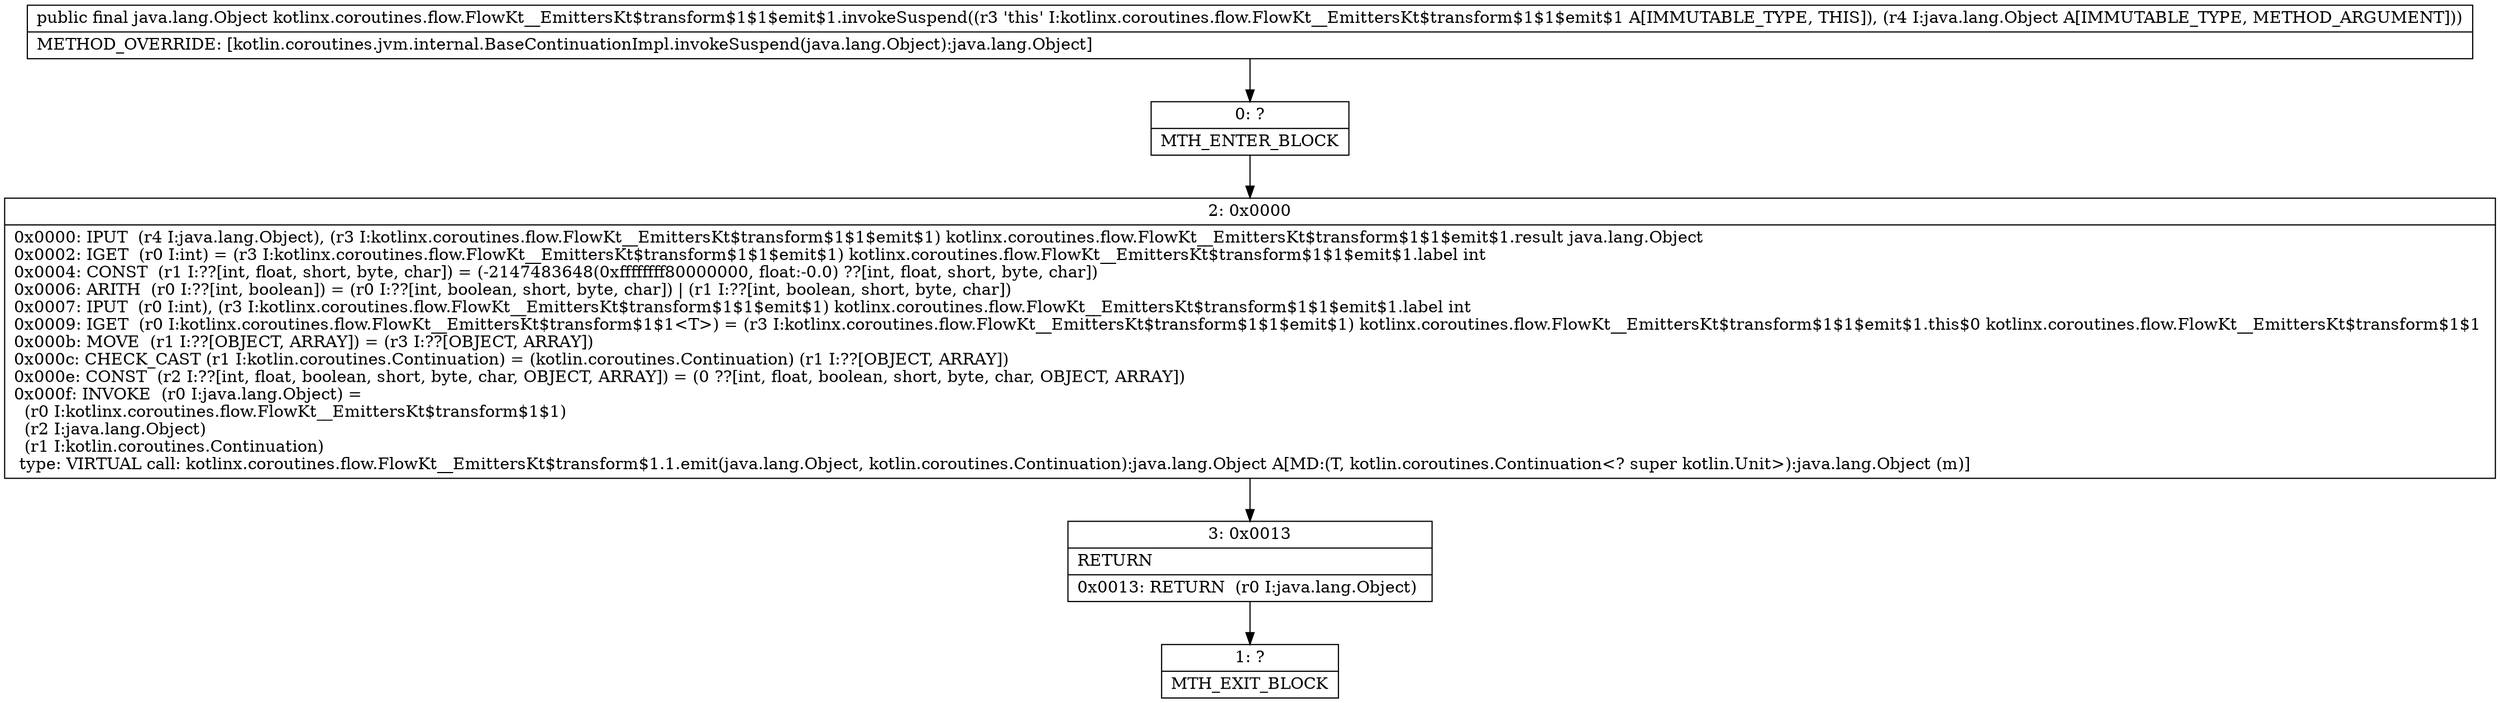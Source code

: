 digraph "CFG forkotlinx.coroutines.flow.FlowKt__EmittersKt$transform$1$1$emit$1.invokeSuspend(Ljava\/lang\/Object;)Ljava\/lang\/Object;" {
Node_0 [shape=record,label="{0\:\ ?|MTH_ENTER_BLOCK\l}"];
Node_2 [shape=record,label="{2\:\ 0x0000|0x0000: IPUT  (r4 I:java.lang.Object), (r3 I:kotlinx.coroutines.flow.FlowKt__EmittersKt$transform$1$1$emit$1) kotlinx.coroutines.flow.FlowKt__EmittersKt$transform$1$1$emit$1.result java.lang.Object \l0x0002: IGET  (r0 I:int) = (r3 I:kotlinx.coroutines.flow.FlowKt__EmittersKt$transform$1$1$emit$1) kotlinx.coroutines.flow.FlowKt__EmittersKt$transform$1$1$emit$1.label int \l0x0004: CONST  (r1 I:??[int, float, short, byte, char]) = (\-2147483648(0xffffffff80000000, float:\-0.0) ??[int, float, short, byte, char]) \l0x0006: ARITH  (r0 I:??[int, boolean]) = (r0 I:??[int, boolean, short, byte, char]) \| (r1 I:??[int, boolean, short, byte, char]) \l0x0007: IPUT  (r0 I:int), (r3 I:kotlinx.coroutines.flow.FlowKt__EmittersKt$transform$1$1$emit$1) kotlinx.coroutines.flow.FlowKt__EmittersKt$transform$1$1$emit$1.label int \l0x0009: IGET  (r0 I:kotlinx.coroutines.flow.FlowKt__EmittersKt$transform$1$1\<T\>) = (r3 I:kotlinx.coroutines.flow.FlowKt__EmittersKt$transform$1$1$emit$1) kotlinx.coroutines.flow.FlowKt__EmittersKt$transform$1$1$emit$1.this$0 kotlinx.coroutines.flow.FlowKt__EmittersKt$transform$1$1 \l0x000b: MOVE  (r1 I:??[OBJECT, ARRAY]) = (r3 I:??[OBJECT, ARRAY]) \l0x000c: CHECK_CAST (r1 I:kotlin.coroutines.Continuation) = (kotlin.coroutines.Continuation) (r1 I:??[OBJECT, ARRAY]) \l0x000e: CONST  (r2 I:??[int, float, boolean, short, byte, char, OBJECT, ARRAY]) = (0 ??[int, float, boolean, short, byte, char, OBJECT, ARRAY]) \l0x000f: INVOKE  (r0 I:java.lang.Object) = \l  (r0 I:kotlinx.coroutines.flow.FlowKt__EmittersKt$transform$1$1)\l  (r2 I:java.lang.Object)\l  (r1 I:kotlin.coroutines.Continuation)\l type: VIRTUAL call: kotlinx.coroutines.flow.FlowKt__EmittersKt$transform$1.1.emit(java.lang.Object, kotlin.coroutines.Continuation):java.lang.Object A[MD:(T, kotlin.coroutines.Continuation\<? super kotlin.Unit\>):java.lang.Object (m)]\l}"];
Node_3 [shape=record,label="{3\:\ 0x0013|RETURN\l|0x0013: RETURN  (r0 I:java.lang.Object) \l}"];
Node_1 [shape=record,label="{1\:\ ?|MTH_EXIT_BLOCK\l}"];
MethodNode[shape=record,label="{public final java.lang.Object kotlinx.coroutines.flow.FlowKt__EmittersKt$transform$1$1$emit$1.invokeSuspend((r3 'this' I:kotlinx.coroutines.flow.FlowKt__EmittersKt$transform$1$1$emit$1 A[IMMUTABLE_TYPE, THIS]), (r4 I:java.lang.Object A[IMMUTABLE_TYPE, METHOD_ARGUMENT]))  | METHOD_OVERRIDE: [kotlin.coroutines.jvm.internal.BaseContinuationImpl.invokeSuspend(java.lang.Object):java.lang.Object]\l}"];
MethodNode -> Node_0;Node_0 -> Node_2;
Node_2 -> Node_3;
Node_3 -> Node_1;
}

